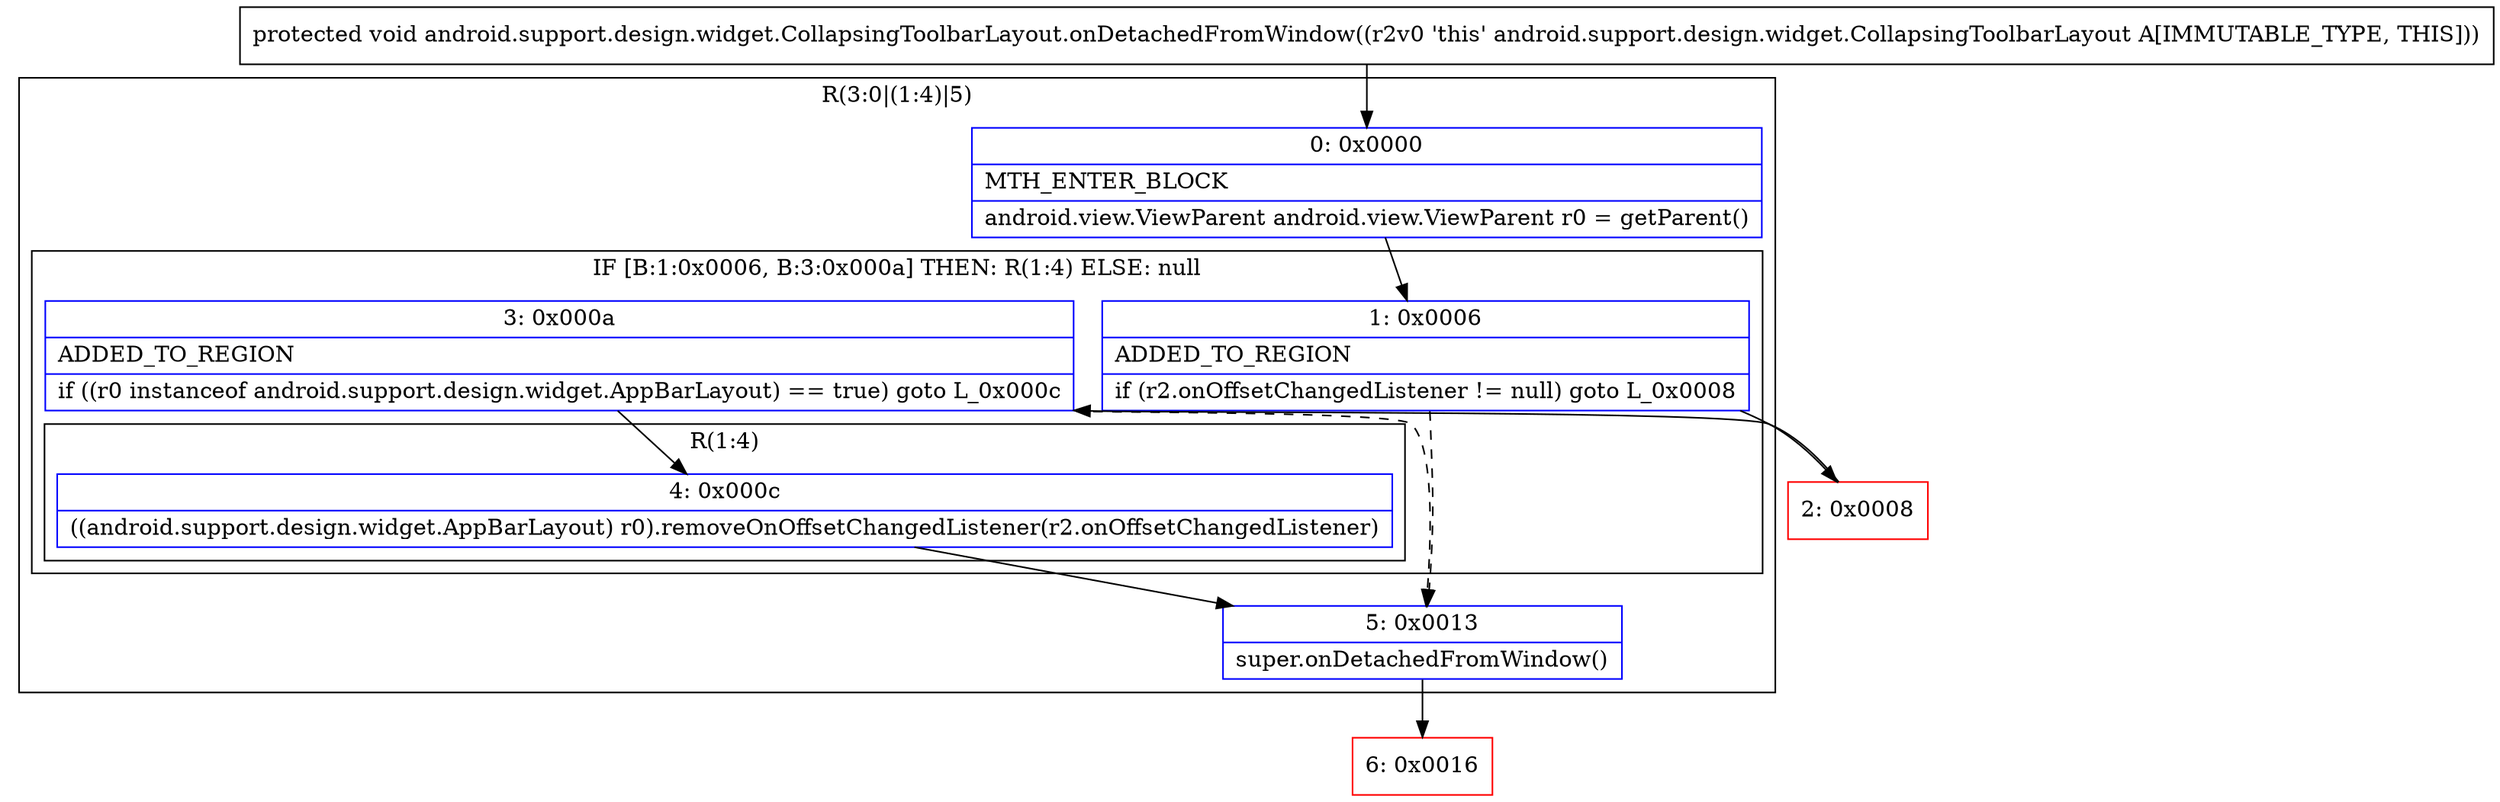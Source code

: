 digraph "CFG forandroid.support.design.widget.CollapsingToolbarLayout.onDetachedFromWindow()V" {
subgraph cluster_Region_923105594 {
label = "R(3:0|(1:4)|5)";
node [shape=record,color=blue];
Node_0 [shape=record,label="{0\:\ 0x0000|MTH_ENTER_BLOCK\l|android.view.ViewParent android.view.ViewParent r0 = getParent()\l}"];
subgraph cluster_IfRegion_685564092 {
label = "IF [B:1:0x0006, B:3:0x000a] THEN: R(1:4) ELSE: null";
node [shape=record,color=blue];
Node_1 [shape=record,label="{1\:\ 0x0006|ADDED_TO_REGION\l|if (r2.onOffsetChangedListener != null) goto L_0x0008\l}"];
Node_3 [shape=record,label="{3\:\ 0x000a|ADDED_TO_REGION\l|if ((r0 instanceof android.support.design.widget.AppBarLayout) == true) goto L_0x000c\l}"];
subgraph cluster_Region_845436297 {
label = "R(1:4)";
node [shape=record,color=blue];
Node_4 [shape=record,label="{4\:\ 0x000c|((android.support.design.widget.AppBarLayout) r0).removeOnOffsetChangedListener(r2.onOffsetChangedListener)\l}"];
}
}
Node_5 [shape=record,label="{5\:\ 0x0013|super.onDetachedFromWindow()\l}"];
}
Node_2 [shape=record,color=red,label="{2\:\ 0x0008}"];
Node_6 [shape=record,color=red,label="{6\:\ 0x0016}"];
MethodNode[shape=record,label="{protected void android.support.design.widget.CollapsingToolbarLayout.onDetachedFromWindow((r2v0 'this' android.support.design.widget.CollapsingToolbarLayout A[IMMUTABLE_TYPE, THIS])) }"];
MethodNode -> Node_0;
Node_0 -> Node_1;
Node_1 -> Node_2;
Node_1 -> Node_5[style=dashed];
Node_3 -> Node_4;
Node_3 -> Node_5[style=dashed];
Node_4 -> Node_5;
Node_5 -> Node_6;
Node_2 -> Node_3;
}

